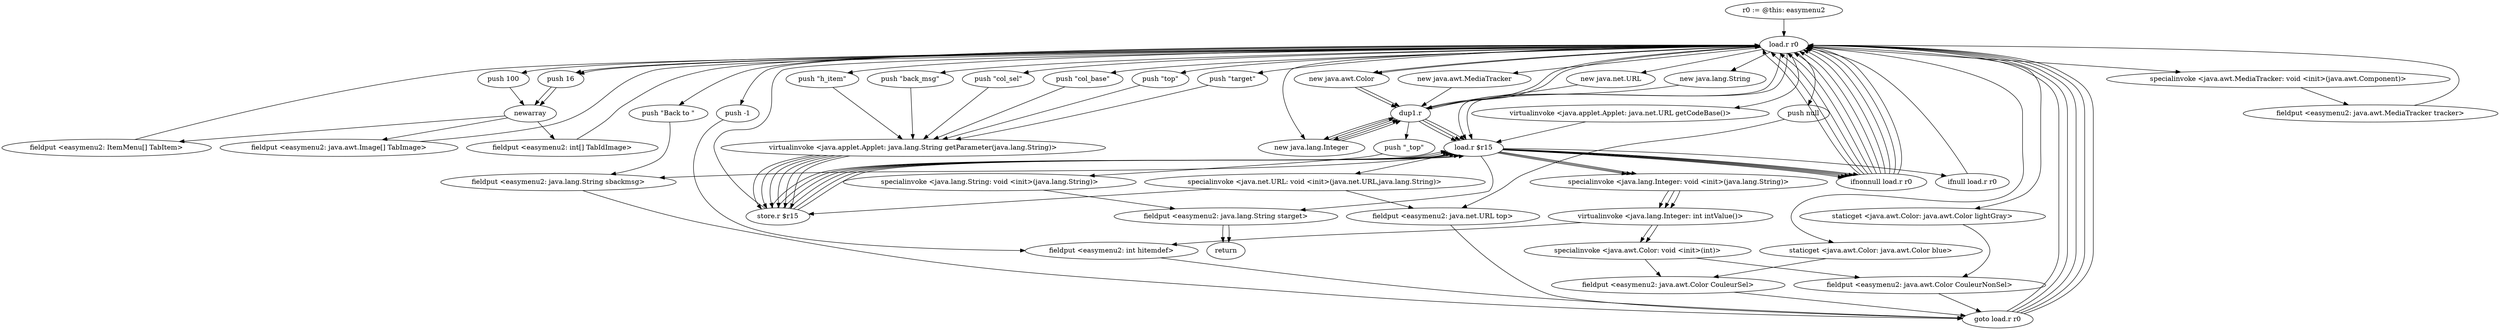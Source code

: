 digraph "" {
    "r0 := @this: easymenu2"
    "load.r r0"
    "r0 := @this: easymenu2"->"load.r r0";
    "push 100"
    "load.r r0"->"push 100";
    "newarray"
    "push 100"->"newarray";
    "fieldput <easymenu2: ItemMenu[] TabItem>"
    "newarray"->"fieldput <easymenu2: ItemMenu[] TabItem>";
    "fieldput <easymenu2: ItemMenu[] TabItem>"->"load.r r0";
    "push 16"
    "load.r r0"->"push 16";
    "push 16"->"newarray";
    "fieldput <easymenu2: java.awt.Image[] TabImage>"
    "newarray"->"fieldput <easymenu2: java.awt.Image[] TabImage>";
    "fieldput <easymenu2: java.awt.Image[] TabImage>"->"load.r r0";
    "load.r r0"->"push 16";
    "push 16"->"newarray";
    "fieldput <easymenu2: int[] TabIdImage>"
    "newarray"->"fieldput <easymenu2: int[] TabIdImage>";
    "fieldput <easymenu2: int[] TabIdImage>"->"load.r r0";
    "new java.awt.MediaTracker"
    "load.r r0"->"new java.awt.MediaTracker";
    "dup1.r"
    "new java.awt.MediaTracker"->"dup1.r";
    "dup1.r"->"load.r r0";
    "specialinvoke <java.awt.MediaTracker: void <init>(java.awt.Component)>"
    "load.r r0"->"specialinvoke <java.awt.MediaTracker: void <init>(java.awt.Component)>";
    "fieldput <easymenu2: java.awt.MediaTracker tracker>"
    "specialinvoke <java.awt.MediaTracker: void <init>(java.awt.Component)>"->"fieldput <easymenu2: java.awt.MediaTracker tracker>";
    "fieldput <easymenu2: java.awt.MediaTracker tracker>"->"load.r r0";
    "push \"h_item\""
    "load.r r0"->"push \"h_item\"";
    "virtualinvoke <java.applet.Applet: java.lang.String getParameter(java.lang.String)>"
    "push \"h_item\""->"virtualinvoke <java.applet.Applet: java.lang.String getParameter(java.lang.String)>";
    "store.r $r15"
    "virtualinvoke <java.applet.Applet: java.lang.String getParameter(java.lang.String)>"->"store.r $r15";
    "load.r $r15"
    "store.r $r15"->"load.r $r15";
    "ifnonnull load.r r0"
    "load.r $r15"->"ifnonnull load.r r0";
    "ifnonnull load.r r0"->"load.r r0";
    "push -1"
    "load.r r0"->"push -1";
    "fieldput <easymenu2: int hitemdef>"
    "push -1"->"fieldput <easymenu2: int hitemdef>";
    "goto load.r r0"
    "fieldput <easymenu2: int hitemdef>"->"goto load.r r0";
    "goto load.r r0"->"load.r r0";
    "push \"back_msg\""
    "load.r r0"->"push \"back_msg\"";
    "push \"back_msg\""->"virtualinvoke <java.applet.Applet: java.lang.String getParameter(java.lang.String)>";
    "virtualinvoke <java.applet.Applet: java.lang.String getParameter(java.lang.String)>"->"store.r $r15";
    "store.r $r15"->"load.r $r15";
    "load.r $r15"->"ifnonnull load.r r0";
    "ifnonnull load.r r0"->"load.r r0";
    "push \"Back to \""
    "load.r r0"->"push \"Back to \"";
    "fieldput <easymenu2: java.lang.String sbackmsg>"
    "push \"Back to \""->"fieldput <easymenu2: java.lang.String sbackmsg>";
    "fieldput <easymenu2: java.lang.String sbackmsg>"->"goto load.r r0";
    "goto load.r r0"->"load.r r0";
    "push \"col_sel\""
    "load.r r0"->"push \"col_sel\"";
    "push \"col_sel\""->"virtualinvoke <java.applet.Applet: java.lang.String getParameter(java.lang.String)>";
    "virtualinvoke <java.applet.Applet: java.lang.String getParameter(java.lang.String)>"->"store.r $r15";
    "store.r $r15"->"load.r $r15";
    "load.r $r15"->"ifnonnull load.r r0";
    "ifnonnull load.r r0"->"load.r r0";
    "staticget <java.awt.Color: java.awt.Color blue>"
    "load.r r0"->"staticget <java.awt.Color: java.awt.Color blue>";
    "fieldput <easymenu2: java.awt.Color CouleurSel>"
    "staticget <java.awt.Color: java.awt.Color blue>"->"fieldput <easymenu2: java.awt.Color CouleurSel>";
    "fieldput <easymenu2: java.awt.Color CouleurSel>"->"goto load.r r0";
    "goto load.r r0"->"load.r r0";
    "push \"col_base\""
    "load.r r0"->"push \"col_base\"";
    "push \"col_base\""->"virtualinvoke <java.applet.Applet: java.lang.String getParameter(java.lang.String)>";
    "virtualinvoke <java.applet.Applet: java.lang.String getParameter(java.lang.String)>"->"store.r $r15";
    "store.r $r15"->"load.r $r15";
    "load.r $r15"->"ifnonnull load.r r0";
    "ifnonnull load.r r0"->"load.r r0";
    "staticget <java.awt.Color: java.awt.Color lightGray>"
    "load.r r0"->"staticget <java.awt.Color: java.awt.Color lightGray>";
    "fieldput <easymenu2: java.awt.Color CouleurNonSel>"
    "staticget <java.awt.Color: java.awt.Color lightGray>"->"fieldput <easymenu2: java.awt.Color CouleurNonSel>";
    "fieldput <easymenu2: java.awt.Color CouleurNonSel>"->"goto load.r r0";
    "goto load.r r0"->"load.r r0";
    "push \"top\""
    "load.r r0"->"push \"top\"";
    "push \"top\""->"virtualinvoke <java.applet.Applet: java.lang.String getParameter(java.lang.String)>";
    "virtualinvoke <java.applet.Applet: java.lang.String getParameter(java.lang.String)>"->"store.r $r15";
    "store.r $r15"->"load.r $r15";
    "ifnull load.r r0"
    "load.r $r15"->"ifnull load.r r0";
    "ifnull load.r r0"->"load.r r0";
    "new java.net.URL"
    "load.r r0"->"new java.net.URL";
    "new java.net.URL"->"dup1.r";
    "dup1.r"->"load.r r0";
    "virtualinvoke <java.applet.Applet: java.net.URL getCodeBase()>"
    "load.r r0"->"virtualinvoke <java.applet.Applet: java.net.URL getCodeBase()>";
    "virtualinvoke <java.applet.Applet: java.net.URL getCodeBase()>"->"load.r $r15";
    "specialinvoke <java.net.URL: void <init>(java.net.URL,java.lang.String)>"
    "load.r $r15"->"specialinvoke <java.net.URL: void <init>(java.net.URL,java.lang.String)>";
    "fieldput <easymenu2: java.net.URL top>"
    "specialinvoke <java.net.URL: void <init>(java.net.URL,java.lang.String)>"->"fieldput <easymenu2: java.net.URL top>";
    "fieldput <easymenu2: java.net.URL top>"->"goto load.r r0";
    "goto load.r r0"->"load.r r0";
    "push \"target\""
    "load.r r0"->"push \"target\"";
    "push \"target\""->"virtualinvoke <java.applet.Applet: java.lang.String getParameter(java.lang.String)>";
    "virtualinvoke <java.applet.Applet: java.lang.String getParameter(java.lang.String)>"->"store.r $r15";
    "store.r $r15"->"load.r $r15";
    "load.r $r15"->"ifnonnull load.r r0";
    "ifnonnull load.r r0"->"load.r r0";
    "new java.lang.String"
    "load.r r0"->"new java.lang.String";
    "new java.lang.String"->"dup1.r";
    "push \"_top\""
    "dup1.r"->"push \"_top\"";
    "specialinvoke <java.lang.String: void <init>(java.lang.String)>"
    "push \"_top\""->"specialinvoke <java.lang.String: void <init>(java.lang.String)>";
    "fieldput <easymenu2: java.lang.String starget>"
    "specialinvoke <java.lang.String: void <init>(java.lang.String)>"->"fieldput <easymenu2: java.lang.String starget>";
    "return"
    "fieldput <easymenu2: java.lang.String starget>"->"return";
    "ifnonnull load.r r0"->"load.r r0";
    "load.r r0"->"load.r $r15";
    "load.r $r15"->"fieldput <easymenu2: java.lang.String starget>";
    "fieldput <easymenu2: java.lang.String starget>"->"return";
    "specialinvoke <java.net.URL: void <init>(java.net.URL,java.lang.String)>"->"store.r $r15";
    "store.r $r15"->"load.r r0";
    "push null"
    "load.r r0"->"push null";
    "push null"->"fieldput <easymenu2: java.net.URL top>";
    "ifnonnull load.r r0"->"load.r r0";
    "new java.awt.Color"
    "load.r r0"->"new java.awt.Color";
    "new java.awt.Color"->"dup1.r";
    "new java.lang.Integer"
    "dup1.r"->"new java.lang.Integer";
    "new java.lang.Integer"->"dup1.r";
    "dup1.r"->"load.r $r15";
    "specialinvoke <java.lang.Integer: void <init>(java.lang.String)>"
    "load.r $r15"->"specialinvoke <java.lang.Integer: void <init>(java.lang.String)>";
    "virtualinvoke <java.lang.Integer: int intValue()>"
    "specialinvoke <java.lang.Integer: void <init>(java.lang.String)>"->"virtualinvoke <java.lang.Integer: int intValue()>";
    "specialinvoke <java.awt.Color: void <init>(int)>"
    "virtualinvoke <java.lang.Integer: int intValue()>"->"specialinvoke <java.awt.Color: void <init>(int)>";
    "specialinvoke <java.awt.Color: void <init>(int)>"->"fieldput <easymenu2: java.awt.Color CouleurNonSel>";
    "ifnonnull load.r r0"->"load.r r0";
    "load.r r0"->"new java.awt.Color";
    "new java.awt.Color"->"dup1.r";
    "dup1.r"->"new java.lang.Integer";
    "new java.lang.Integer"->"dup1.r";
    "dup1.r"->"load.r $r15";
    "load.r $r15"->"specialinvoke <java.lang.Integer: void <init>(java.lang.String)>";
    "specialinvoke <java.lang.Integer: void <init>(java.lang.String)>"->"virtualinvoke <java.lang.Integer: int intValue()>";
    "virtualinvoke <java.lang.Integer: int intValue()>"->"specialinvoke <java.awt.Color: void <init>(int)>";
    "specialinvoke <java.awt.Color: void <init>(int)>"->"fieldput <easymenu2: java.awt.Color CouleurSel>";
    "ifnonnull load.r r0"->"load.r r0";
    "load.r r0"->"load.r $r15";
    "load.r $r15"->"fieldput <easymenu2: java.lang.String sbackmsg>";
    "ifnonnull load.r r0"->"load.r r0";
    "load.r r0"->"new java.lang.Integer";
    "new java.lang.Integer"->"dup1.r";
    "dup1.r"->"load.r $r15";
    "load.r $r15"->"specialinvoke <java.lang.Integer: void <init>(java.lang.String)>";
    "specialinvoke <java.lang.Integer: void <init>(java.lang.String)>"->"virtualinvoke <java.lang.Integer: int intValue()>";
    "virtualinvoke <java.lang.Integer: int intValue()>"->"fieldput <easymenu2: int hitemdef>";
}
